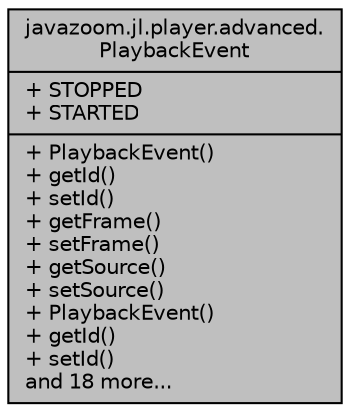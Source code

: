 digraph "javazoom.jl.player.advanced.PlaybackEvent"
{
 // LATEX_PDF_SIZE
  edge [fontname="Helvetica",fontsize="10",labelfontname="Helvetica",labelfontsize="10"];
  node [fontname="Helvetica",fontsize="10",shape=record];
  Node1 [label="{javazoom.jl.player.advanced.\lPlaybackEvent\n|+ STOPPED\l+ STARTED\l|+ PlaybackEvent()\l+ getId()\l+ setId()\l+ getFrame()\l+ setFrame()\l+ getSource()\l+ setSource()\l+ PlaybackEvent()\l+ getId()\l+ setId()\land 18 more...\l}",height=0.2,width=0.4,color="black", fillcolor="grey75", style="filled", fontcolor="black",tooltip=" "];
}

